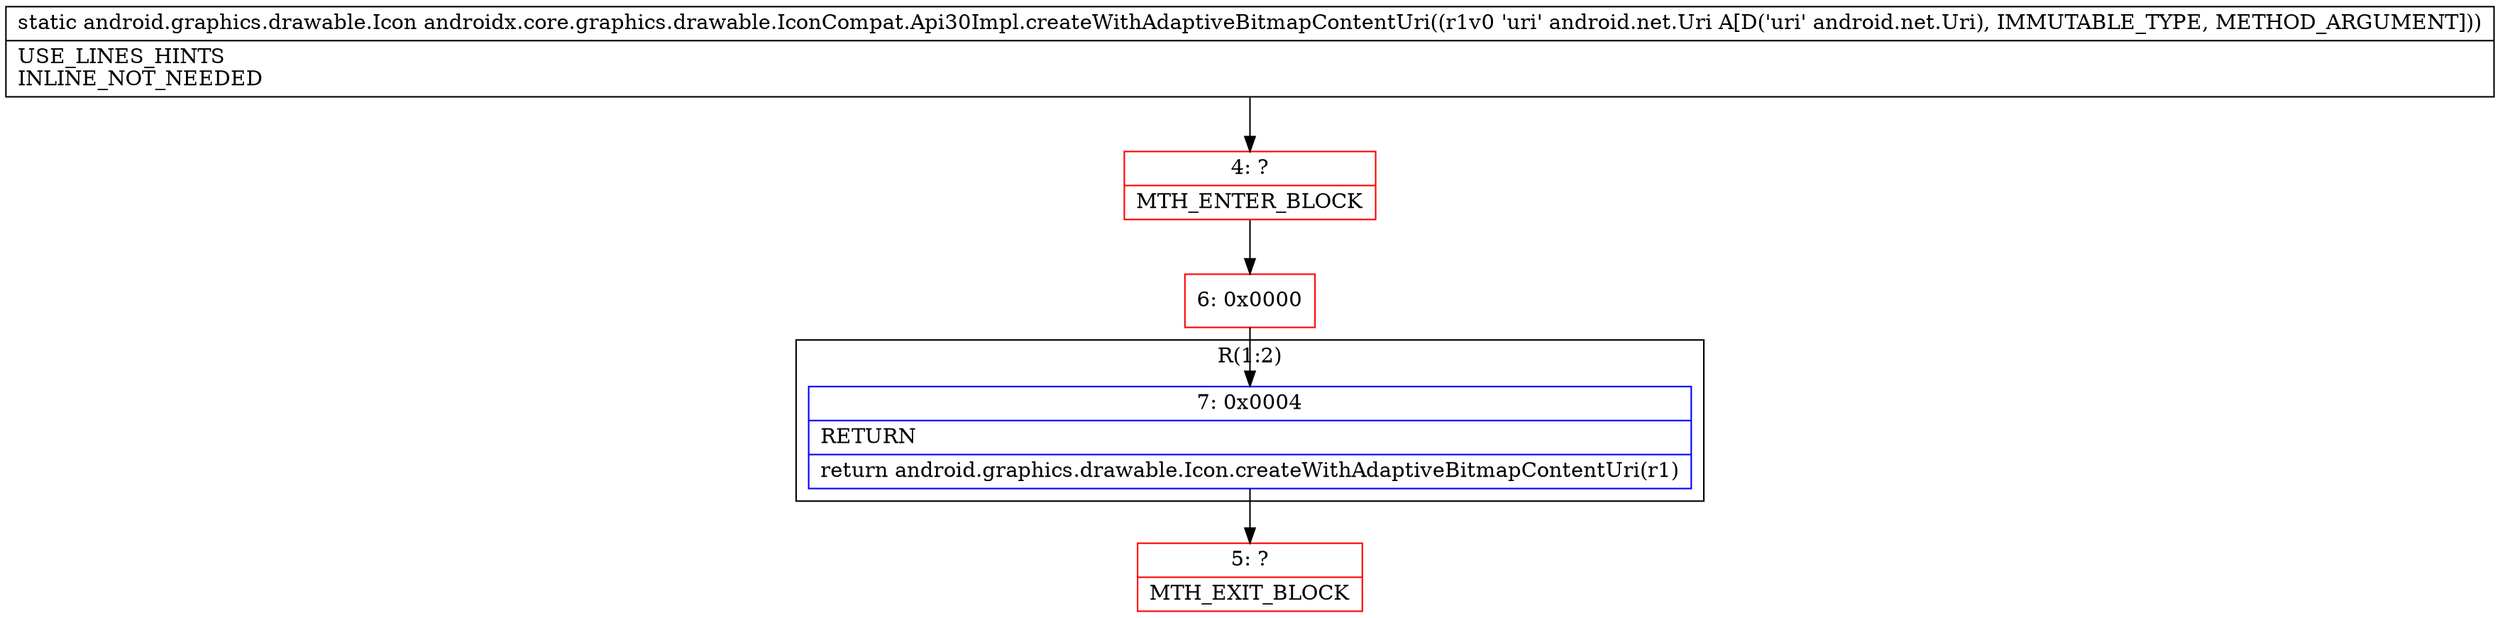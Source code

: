 digraph "CFG forandroidx.core.graphics.drawable.IconCompat.Api30Impl.createWithAdaptiveBitmapContentUri(Landroid\/net\/Uri;)Landroid\/graphics\/drawable\/Icon;" {
subgraph cluster_Region_975032734 {
label = "R(1:2)";
node [shape=record,color=blue];
Node_7 [shape=record,label="{7\:\ 0x0004|RETURN\l|return android.graphics.drawable.Icon.createWithAdaptiveBitmapContentUri(r1)\l}"];
}
Node_4 [shape=record,color=red,label="{4\:\ ?|MTH_ENTER_BLOCK\l}"];
Node_6 [shape=record,color=red,label="{6\:\ 0x0000}"];
Node_5 [shape=record,color=red,label="{5\:\ ?|MTH_EXIT_BLOCK\l}"];
MethodNode[shape=record,label="{static android.graphics.drawable.Icon androidx.core.graphics.drawable.IconCompat.Api30Impl.createWithAdaptiveBitmapContentUri((r1v0 'uri' android.net.Uri A[D('uri' android.net.Uri), IMMUTABLE_TYPE, METHOD_ARGUMENT]))  | USE_LINES_HINTS\lINLINE_NOT_NEEDED\l}"];
MethodNode -> Node_4;Node_7 -> Node_5;
Node_4 -> Node_6;
Node_6 -> Node_7;
}

